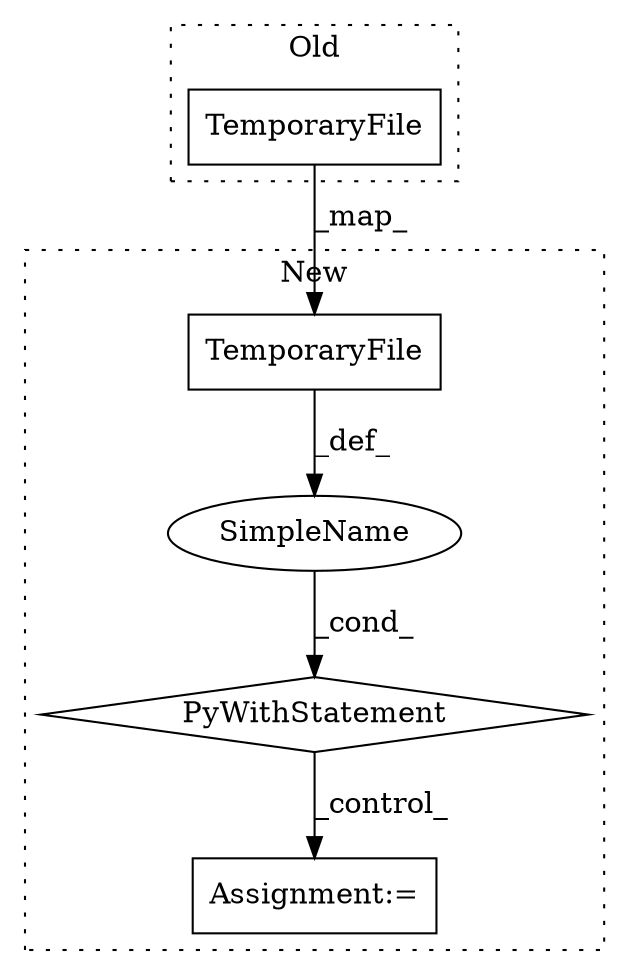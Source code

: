 digraph G {
subgraph cluster0 {
1 [label="TemporaryFile" a="32" s="4269,4289" l="14,1" shape="box"];
label = "Old";
style="dotted";
}
subgraph cluster1 {
2 [label="TemporaryFile" a="32" s="4231,4251" l="14,1" shape="box"];
3 [label="PyWithStatement" a="104" s="4212,4252" l="10,2" shape="diamond"];
4 [label="SimpleName" a="42" s="" l="" shape="ellipse"];
5 [label="Assignment:=" a="7" s="4274" l="2" shape="box"];
label = "New";
style="dotted";
}
1 -> 2 [label="_map_"];
2 -> 4 [label="_def_"];
3 -> 5 [label="_control_"];
4 -> 3 [label="_cond_"];
}
